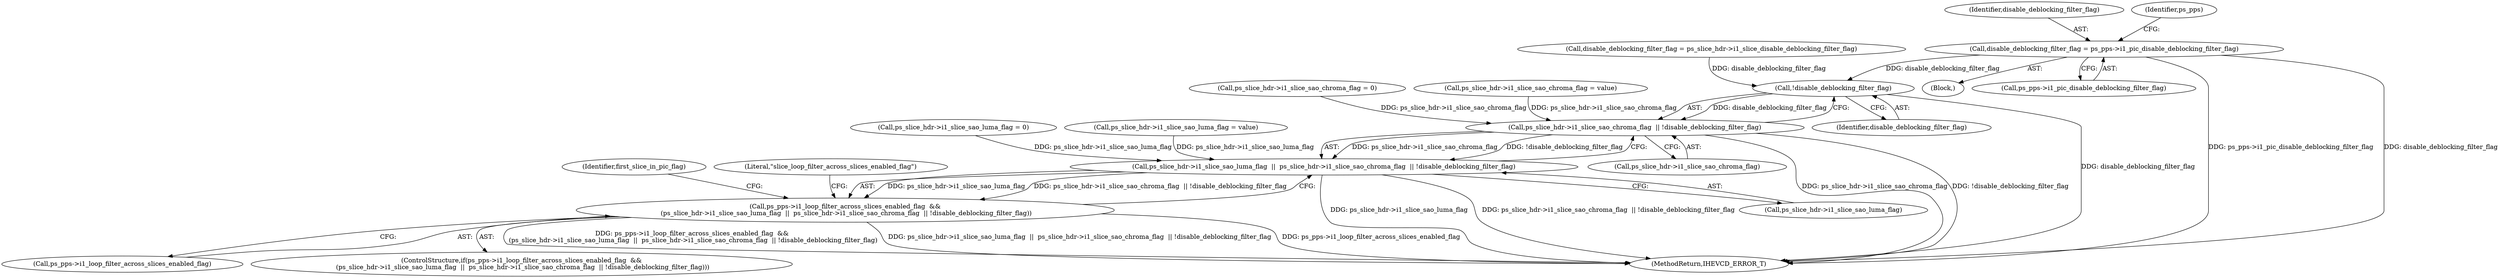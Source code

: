 digraph "0_Android_7c9be319a279654e55a6d757265f88c61a16a4d5@pointer" {
"1001528" [label="(Call,disable_deblocking_filter_flag = ps_pps->i1_pic_disable_deblocking_filter_flag)"];
"1001617" [label="(Call,!disable_deblocking_filter_flag)"];
"1001613" [label="(Call,ps_slice_hdr->i1_slice_sao_chroma_flag  || !disable_deblocking_filter_flag)"];
"1001609" [label="(Call,ps_slice_hdr->i1_slice_sao_luma_flag  ||  ps_slice_hdr->i1_slice_sao_chroma_flag  || !disable_deblocking_filter_flag)"];
"1001605" [label="(Call,ps_pps->i1_loop_filter_across_slices_enabled_flag  &&\n (ps_slice_hdr->i1_slice_sao_luma_flag  ||  ps_slice_hdr->i1_slice_sao_chroma_flag  || !disable_deblocking_filter_flag))"];
"1001606" [label="(Call,ps_pps->i1_loop_filter_across_slices_enabled_flag)"];
"1001528" [label="(Call,disable_deblocking_filter_flag = ps_pps->i1_pic_disable_deblocking_filter_flag)"];
"1001107" [label="(Call,ps_slice_hdr->i1_slice_sao_luma_flag = 0)"];
"1001609" [label="(Call,ps_slice_hdr->i1_slice_sao_luma_flag  ||  ps_slice_hdr->i1_slice_sao_chroma_flag  || !disable_deblocking_filter_flag)"];
"1000556" [label="(Block,)"];
"1001127" [label="(Call,ps_slice_hdr->i1_slice_sao_luma_flag = value)"];
"1001112" [label="(Call,ps_slice_hdr->i1_slice_sao_chroma_flag = 0)"];
"1001568" [label="(Call,disable_deblocking_filter_flag = ps_slice_hdr->i1_slice_disable_deblocking_filter_flag)"];
"1001530" [label="(Call,ps_pps->i1_pic_disable_deblocking_filter_flag)"];
"1001617" [label="(Call,!disable_deblocking_filter_flag)"];
"1001618" [label="(Identifier,disable_deblocking_filter_flag)"];
"1001137" [label="(Call,ps_slice_hdr->i1_slice_sao_chroma_flag = value)"];
"1001529" [label="(Identifier,disable_deblocking_filter_flag)"];
"1001604" [label="(ControlStructure,if(ps_pps->i1_loop_filter_across_slices_enabled_flag  &&\n (ps_slice_hdr->i1_slice_sao_luma_flag  ||  ps_slice_hdr->i1_slice_sao_chroma_flag  || !disable_deblocking_filter_flag)))"];
"1001605" [label="(Call,ps_pps->i1_loop_filter_across_slices_enabled_flag  &&\n (ps_slice_hdr->i1_slice_sao_luma_flag  ||  ps_slice_hdr->i1_slice_sao_chroma_flag  || !disable_deblocking_filter_flag))"];
"1001633" [label="(Identifier,first_slice_in_pic_flag)"];
"1001621" [label="(Literal,\"slice_loop_filter_across_slices_enabled_flag\")"];
"1001614" [label="(Call,ps_slice_hdr->i1_slice_sao_chroma_flag)"];
"1002685" [label="(MethodReturn,IHEVCD_ERROR_T)"];
"1001610" [label="(Call,ps_slice_hdr->i1_slice_sao_luma_flag)"];
"1001535" [label="(Identifier,ps_pps)"];
"1001613" [label="(Call,ps_slice_hdr->i1_slice_sao_chroma_flag  || !disable_deblocking_filter_flag)"];
"1001528" -> "1000556"  [label="AST: "];
"1001528" -> "1001530"  [label="CFG: "];
"1001529" -> "1001528"  [label="AST: "];
"1001530" -> "1001528"  [label="AST: "];
"1001535" -> "1001528"  [label="CFG: "];
"1001528" -> "1002685"  [label="DDG: ps_pps->i1_pic_disable_deblocking_filter_flag"];
"1001528" -> "1002685"  [label="DDG: disable_deblocking_filter_flag"];
"1001528" -> "1001617"  [label="DDG: disable_deblocking_filter_flag"];
"1001617" -> "1001613"  [label="AST: "];
"1001617" -> "1001618"  [label="CFG: "];
"1001618" -> "1001617"  [label="AST: "];
"1001613" -> "1001617"  [label="CFG: "];
"1001617" -> "1002685"  [label="DDG: disable_deblocking_filter_flag"];
"1001617" -> "1001613"  [label="DDG: disable_deblocking_filter_flag"];
"1001568" -> "1001617"  [label="DDG: disable_deblocking_filter_flag"];
"1001613" -> "1001609"  [label="AST: "];
"1001613" -> "1001614"  [label="CFG: "];
"1001614" -> "1001613"  [label="AST: "];
"1001609" -> "1001613"  [label="CFG: "];
"1001613" -> "1002685"  [label="DDG: ps_slice_hdr->i1_slice_sao_chroma_flag"];
"1001613" -> "1002685"  [label="DDG: !disable_deblocking_filter_flag"];
"1001613" -> "1001609"  [label="DDG: ps_slice_hdr->i1_slice_sao_chroma_flag"];
"1001613" -> "1001609"  [label="DDG: !disable_deblocking_filter_flag"];
"1001112" -> "1001613"  [label="DDG: ps_slice_hdr->i1_slice_sao_chroma_flag"];
"1001137" -> "1001613"  [label="DDG: ps_slice_hdr->i1_slice_sao_chroma_flag"];
"1001609" -> "1001605"  [label="AST: "];
"1001609" -> "1001610"  [label="CFG: "];
"1001610" -> "1001609"  [label="AST: "];
"1001605" -> "1001609"  [label="CFG: "];
"1001609" -> "1002685"  [label="DDG: ps_slice_hdr->i1_slice_sao_luma_flag"];
"1001609" -> "1002685"  [label="DDG: ps_slice_hdr->i1_slice_sao_chroma_flag  || !disable_deblocking_filter_flag"];
"1001609" -> "1001605"  [label="DDG: ps_slice_hdr->i1_slice_sao_luma_flag"];
"1001609" -> "1001605"  [label="DDG: ps_slice_hdr->i1_slice_sao_chroma_flag  || !disable_deblocking_filter_flag"];
"1001107" -> "1001609"  [label="DDG: ps_slice_hdr->i1_slice_sao_luma_flag"];
"1001127" -> "1001609"  [label="DDG: ps_slice_hdr->i1_slice_sao_luma_flag"];
"1001605" -> "1001604"  [label="AST: "];
"1001605" -> "1001606"  [label="CFG: "];
"1001606" -> "1001605"  [label="AST: "];
"1001621" -> "1001605"  [label="CFG: "];
"1001633" -> "1001605"  [label="CFG: "];
"1001605" -> "1002685"  [label="DDG: ps_pps->i1_loop_filter_across_slices_enabled_flag  &&\n (ps_slice_hdr->i1_slice_sao_luma_flag  ||  ps_slice_hdr->i1_slice_sao_chroma_flag  || !disable_deblocking_filter_flag)"];
"1001605" -> "1002685"  [label="DDG: ps_slice_hdr->i1_slice_sao_luma_flag  ||  ps_slice_hdr->i1_slice_sao_chroma_flag  || !disable_deblocking_filter_flag"];
"1001605" -> "1002685"  [label="DDG: ps_pps->i1_loop_filter_across_slices_enabled_flag"];
}

